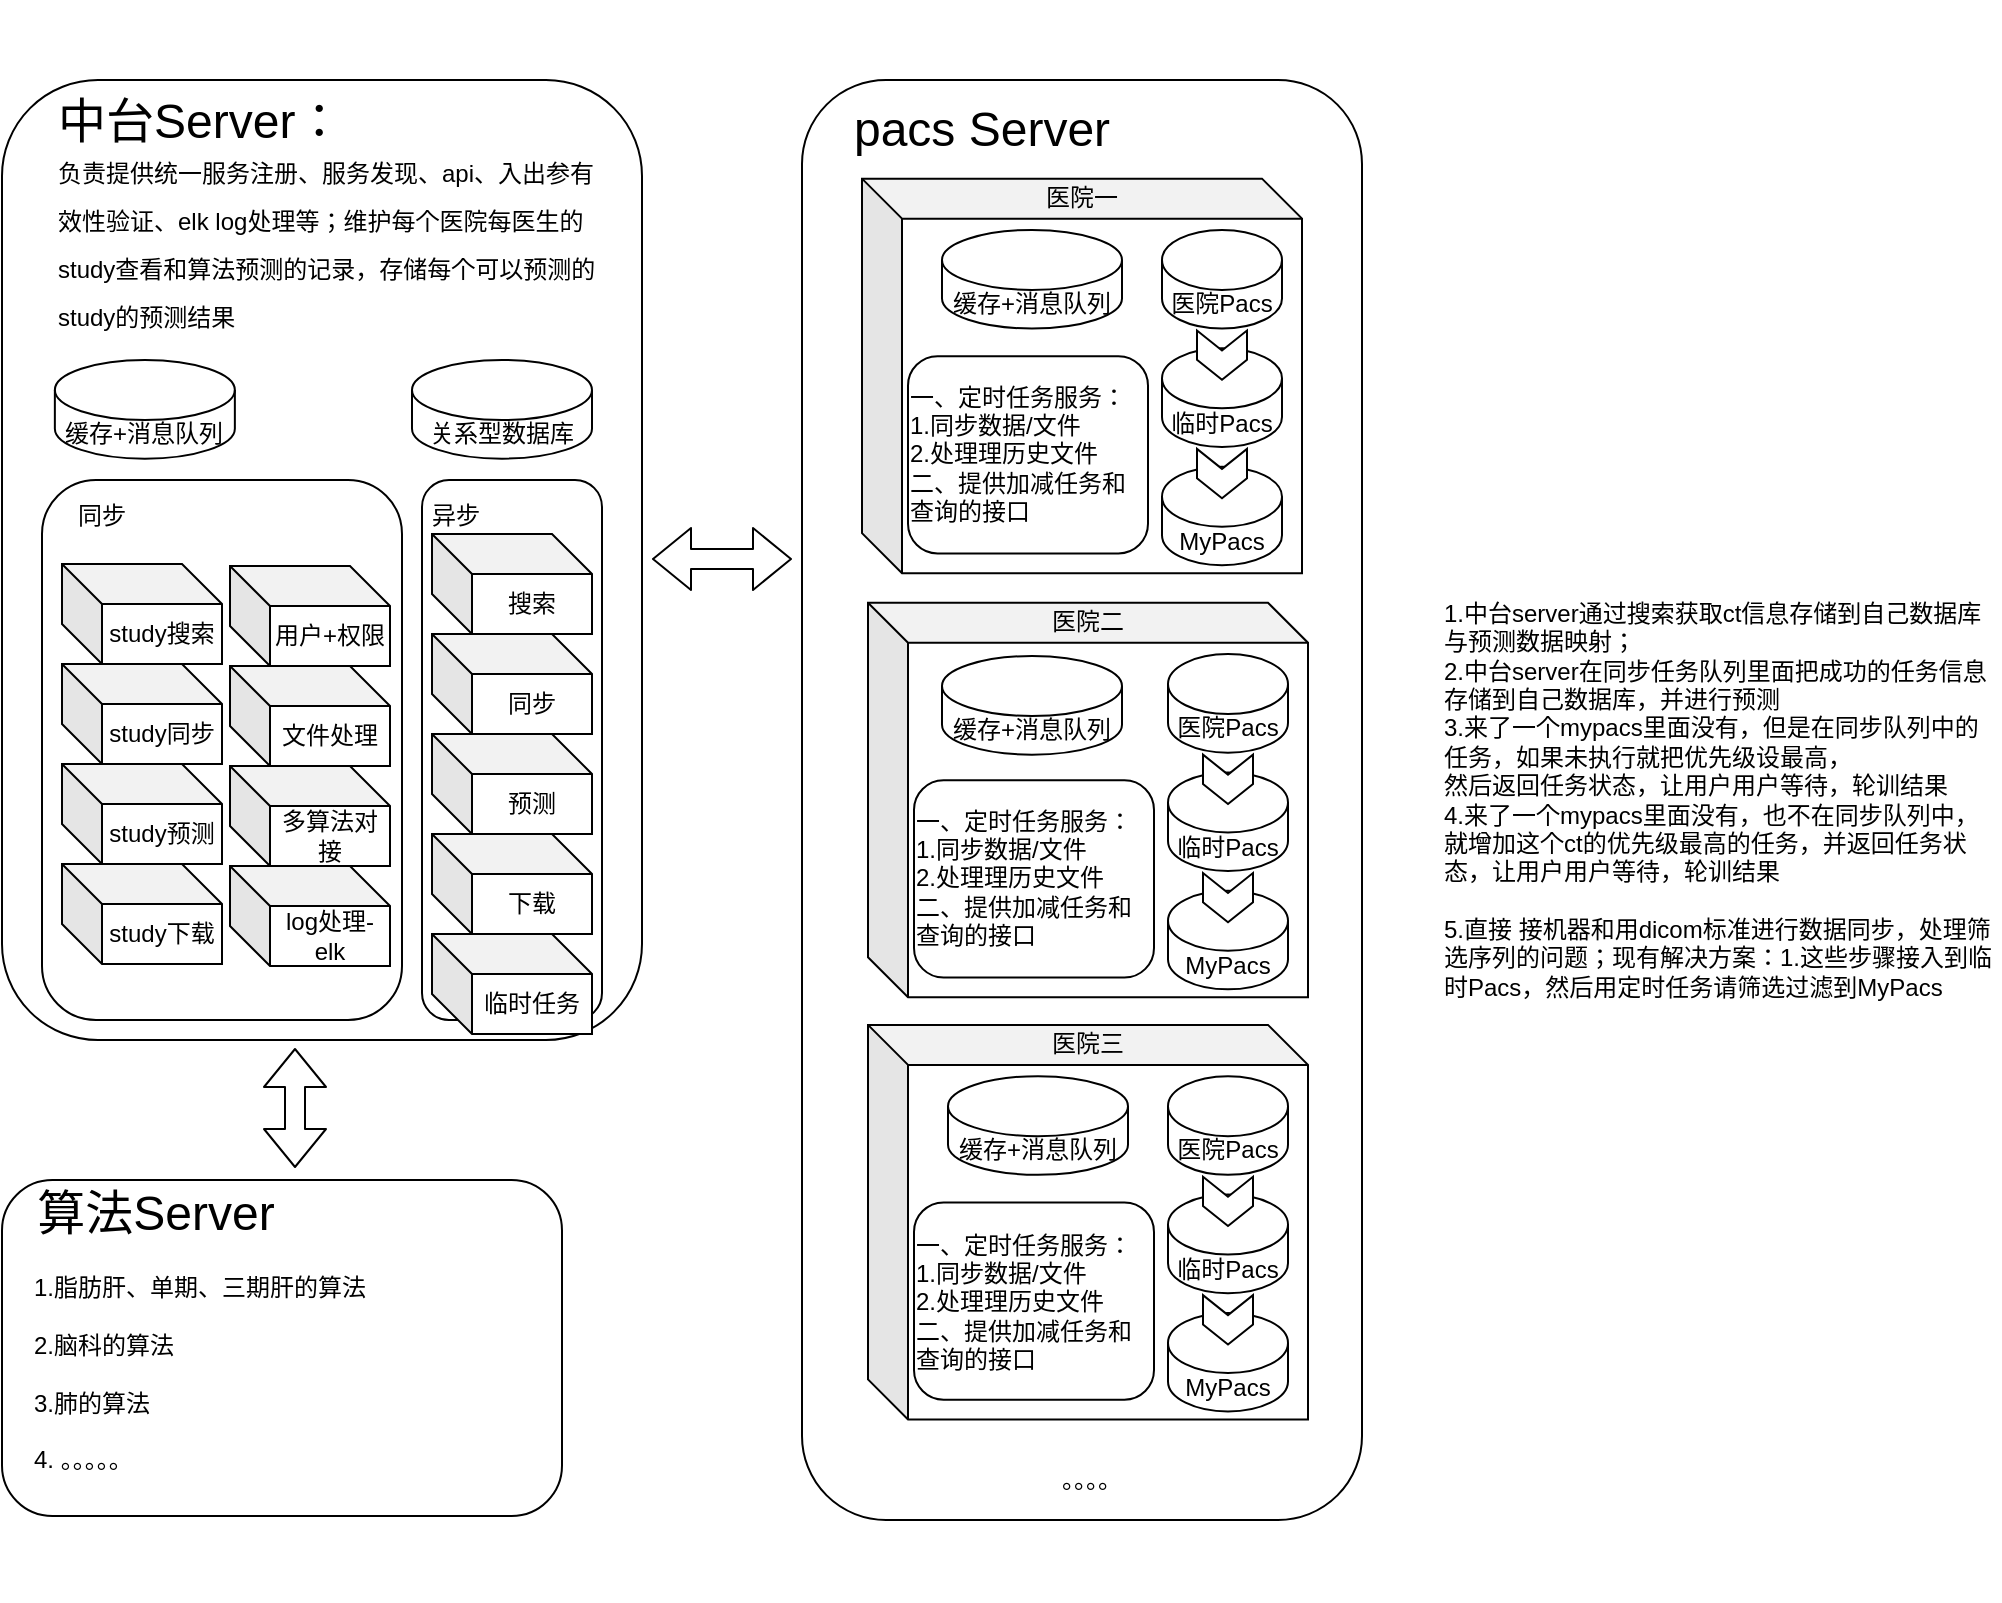 <mxfile version="13.8.3" type="github">
  <diagram id="wFE0QG_FPsp0jaGvCLVb" name="Page-1">
    <mxGraphModel dx="1160" dy="771" grid="1" gridSize="10" guides="1" tooltips="1" connect="1" arrows="1" fold="1" page="1" pageScale="1" pageWidth="1200" pageHeight="1600" math="0" shadow="0">
      <root>
        <mxCell id="0" />
        <mxCell id="1" parent="0" />
        <mxCell id="YJZiSt_TrKRbv5jnBTgL-6" value="" style="group" parent="1" vertex="1" connectable="0">
          <mxGeometry x="80" y="40" width="320" height="480" as="geometry" />
        </mxCell>
        <mxCell id="YJZiSt_TrKRbv5jnBTgL-1" value="" style="rounded=1;whiteSpace=wrap;html=1;" parent="YJZiSt_TrKRbv5jnBTgL-6" vertex="1">
          <mxGeometry width="320" height="480" as="geometry" />
        </mxCell>
        <mxCell id="YJZiSt_TrKRbv5jnBTgL-2" value="&lt;font style=&quot;font-size: 24px ; line-height: 80%&quot;&gt;中台Server：&lt;br&gt;&lt;span style=&quot;font-size: 12px ; text-align: center&quot;&gt;负责提供统一服务注册、服务发现、api、入出参有效性验证、elk log处理等；维护每个医院每医生的study查看和算法预测的记录，存储每个可以预测的study的预测结果&lt;/span&gt;&lt;br&gt;&lt;/font&gt;" style="text;html=1;strokeColor=none;fillColor=none;align=left;verticalAlign=middle;whiteSpace=wrap;rounded=0;" parent="YJZiSt_TrKRbv5jnBTgL-6" vertex="1">
          <mxGeometry x="26.43" y="10" width="273.57" height="120" as="geometry" />
        </mxCell>
        <mxCell id="A5BAo_OKwsAOx7M_7G1G-70" value="" style="group" vertex="1" connectable="0" parent="YJZiSt_TrKRbv5jnBTgL-6">
          <mxGeometry x="20" y="200" width="180" height="270" as="geometry" />
        </mxCell>
        <mxCell id="A5BAo_OKwsAOx7M_7G1G-66" value="" style="rounded=1;whiteSpace=wrap;html=1;" vertex="1" parent="A5BAo_OKwsAOx7M_7G1G-70">
          <mxGeometry width="180" height="270" as="geometry" />
        </mxCell>
        <mxCell id="A5BAo_OKwsAOx7M_7G1G-69" value="同步" style="text;html=1;strokeColor=none;fillColor=none;align=center;verticalAlign=middle;whiteSpace=wrap;rounded=0;" vertex="1" parent="A5BAo_OKwsAOx7M_7G1G-70">
          <mxGeometry x="-0.004" width="60.0" height="36" as="geometry" />
        </mxCell>
        <mxCell id="A5BAo_OKwsAOx7M_7G1G-81" value="用户+权限" style="shape=cube;whiteSpace=wrap;html=1;boundedLbl=1;backgroundOutline=1;darkOpacity=0.05;darkOpacity2=0.1;" vertex="1" parent="A5BAo_OKwsAOx7M_7G1G-70">
          <mxGeometry x="94" y="43" width="80" height="50" as="geometry" />
        </mxCell>
        <mxCell id="A5BAo_OKwsAOx7M_7G1G-82" value="文件处理" style="shape=cube;whiteSpace=wrap;html=1;boundedLbl=1;backgroundOutline=1;darkOpacity=0.05;darkOpacity2=0.1;" vertex="1" parent="A5BAo_OKwsAOx7M_7G1G-70">
          <mxGeometry x="94" y="93" width="80" height="50" as="geometry" />
        </mxCell>
        <mxCell id="A5BAo_OKwsAOx7M_7G1G-83" value="多算法对接" style="shape=cube;whiteSpace=wrap;html=1;boundedLbl=1;backgroundOutline=1;darkOpacity=0.05;darkOpacity2=0.1;" vertex="1" parent="A5BAo_OKwsAOx7M_7G1G-70">
          <mxGeometry x="94" y="143" width="80" height="50" as="geometry" />
        </mxCell>
        <mxCell id="A5BAo_OKwsAOx7M_7G1G-84" value="log处理-elk" style="shape=cube;whiteSpace=wrap;html=1;boundedLbl=1;backgroundOutline=1;darkOpacity=0.05;darkOpacity2=0.1;" vertex="1" parent="A5BAo_OKwsAOx7M_7G1G-70">
          <mxGeometry x="94" y="193" width="80" height="50" as="geometry" />
        </mxCell>
        <mxCell id="A5BAo_OKwsAOx7M_7G1G-86" value="study搜索" style="shape=cube;whiteSpace=wrap;html=1;boundedLbl=1;backgroundOutline=1;darkOpacity=0.05;darkOpacity2=0.1;" vertex="1" parent="A5BAo_OKwsAOx7M_7G1G-70">
          <mxGeometry x="10" y="42" width="80" height="50" as="geometry" />
        </mxCell>
        <mxCell id="A5BAo_OKwsAOx7M_7G1G-87" value="study同步" style="shape=cube;whiteSpace=wrap;html=1;boundedLbl=1;backgroundOutline=1;darkOpacity=0.05;darkOpacity2=0.1;" vertex="1" parent="A5BAo_OKwsAOx7M_7G1G-70">
          <mxGeometry x="10" y="92" width="80" height="50" as="geometry" />
        </mxCell>
        <mxCell id="A5BAo_OKwsAOx7M_7G1G-88" value="study预测" style="shape=cube;whiteSpace=wrap;html=1;boundedLbl=1;backgroundOutline=1;darkOpacity=0.05;darkOpacity2=0.1;" vertex="1" parent="A5BAo_OKwsAOx7M_7G1G-70">
          <mxGeometry x="10" y="142" width="80" height="50" as="geometry" />
        </mxCell>
        <mxCell id="A5BAo_OKwsAOx7M_7G1G-89" value="study下载" style="shape=cube;whiteSpace=wrap;html=1;boundedLbl=1;backgroundOutline=1;darkOpacity=0.05;darkOpacity2=0.1;" vertex="1" parent="A5BAo_OKwsAOx7M_7G1G-70">
          <mxGeometry x="10" y="192" width="80" height="50" as="geometry" />
        </mxCell>
        <mxCell id="A5BAo_OKwsAOx7M_7G1G-71" value="" style="group" vertex="1" connectable="0" parent="YJZiSt_TrKRbv5jnBTgL-6">
          <mxGeometry x="170" y="200" width="130" height="270" as="geometry" />
        </mxCell>
        <mxCell id="A5BAo_OKwsAOx7M_7G1G-67" value="" style="rounded=1;whiteSpace=wrap;html=1;" vertex="1" parent="A5BAo_OKwsAOx7M_7G1G-71">
          <mxGeometry x="40" width="90" height="270" as="geometry" />
        </mxCell>
        <mxCell id="A5BAo_OKwsAOx7M_7G1G-68" value="异步" style="text;html=1;strokeColor=none;fillColor=none;align=center;verticalAlign=middle;whiteSpace=wrap;rounded=0;" vertex="1" parent="A5BAo_OKwsAOx7M_7G1G-71">
          <mxGeometry x="40" width="33.81" height="36" as="geometry" />
        </mxCell>
        <mxCell id="A5BAo_OKwsAOx7M_7G1G-76" value="搜索" style="shape=cube;whiteSpace=wrap;html=1;boundedLbl=1;backgroundOutline=1;darkOpacity=0.05;darkOpacity2=0.1;" vertex="1" parent="A5BAo_OKwsAOx7M_7G1G-71">
          <mxGeometry x="45" y="27" width="80" height="50" as="geometry" />
        </mxCell>
        <mxCell id="A5BAo_OKwsAOx7M_7G1G-77" value="同步" style="shape=cube;whiteSpace=wrap;html=1;boundedLbl=1;backgroundOutline=1;darkOpacity=0.05;darkOpacity2=0.1;" vertex="1" parent="A5BAo_OKwsAOx7M_7G1G-71">
          <mxGeometry x="45" y="77" width="80" height="50" as="geometry" />
        </mxCell>
        <mxCell id="A5BAo_OKwsAOx7M_7G1G-78" value="预测" style="shape=cube;whiteSpace=wrap;html=1;boundedLbl=1;backgroundOutline=1;darkOpacity=0.05;darkOpacity2=0.1;" vertex="1" parent="A5BAo_OKwsAOx7M_7G1G-71">
          <mxGeometry x="45" y="127" width="80" height="50" as="geometry" />
        </mxCell>
        <mxCell id="A5BAo_OKwsAOx7M_7G1G-79" value="下载" style="shape=cube;whiteSpace=wrap;html=1;boundedLbl=1;backgroundOutline=1;darkOpacity=0.05;darkOpacity2=0.1;" vertex="1" parent="A5BAo_OKwsAOx7M_7G1G-71">
          <mxGeometry x="45" y="177" width="80" height="50" as="geometry" />
        </mxCell>
        <mxCell id="A5BAo_OKwsAOx7M_7G1G-80" value="临时任务" style="shape=cube;whiteSpace=wrap;html=1;boundedLbl=1;backgroundOutline=1;darkOpacity=0.05;darkOpacity2=0.1;" vertex="1" parent="A5BAo_OKwsAOx7M_7G1G-71">
          <mxGeometry x="45" y="227" width="80" height="50" as="geometry" />
        </mxCell>
        <mxCell id="A5BAo_OKwsAOx7M_7G1G-73" value="缓存+消息队列" style="shape=cylinder3;whiteSpace=wrap;html=1;boundedLbl=1;backgroundOutline=1;size=15;" vertex="1" parent="YJZiSt_TrKRbv5jnBTgL-6">
          <mxGeometry x="26.43" y="139.999" width="90" height="49.315" as="geometry" />
        </mxCell>
        <mxCell id="A5BAo_OKwsAOx7M_7G1G-74" value="关系型数据库" style="shape=cylinder3;whiteSpace=wrap;html=1;boundedLbl=1;backgroundOutline=1;size=15;" vertex="1" parent="YJZiSt_TrKRbv5jnBTgL-6">
          <mxGeometry x="205" y="139.999" width="90" height="49.315" as="geometry" />
        </mxCell>
        <mxCell id="YJZiSt_TrKRbv5jnBTgL-7" value="" style="group" parent="1" vertex="1" connectable="0">
          <mxGeometry x="80" y="590" width="294" height="210" as="geometry" />
        </mxCell>
        <mxCell id="YJZiSt_TrKRbv5jnBTgL-3" value="" style="rounded=1;whiteSpace=wrap;html=1;" parent="YJZiSt_TrKRbv5jnBTgL-7" vertex="1">
          <mxGeometry width="280" height="168" as="geometry" />
        </mxCell>
        <mxCell id="YJZiSt_TrKRbv5jnBTgL-4" value="&lt;font style=&quot;font-size: 24px&quot;&gt;算法&lt;/font&gt;&lt;span style=&quot;font-size: 24px ; text-align: left&quot;&gt;Server&lt;/span&gt;" style="text;html=1;strokeColor=none;fillColor=none;align=center;verticalAlign=middle;whiteSpace=wrap;rounded=0;" parent="YJZiSt_TrKRbv5jnBTgL-7" vertex="1">
          <mxGeometry x="14" y="8.4" width="126" height="16.8" as="geometry" />
        </mxCell>
        <mxCell id="YJZiSt_TrKRbv5jnBTgL-80" value="1.脂肪肝、单期、三期肝的算法&lt;br&gt;&lt;br&gt;2.脑科的算法&lt;br&gt;&lt;br&gt;3.肺的算法&lt;br&gt;&lt;br&gt;4. 。。。。。" style="text;html=1;strokeColor=none;fillColor=none;align=left;verticalAlign=middle;whiteSpace=wrap;rounded=0;" parent="YJZiSt_TrKRbv5jnBTgL-7" vertex="1">
          <mxGeometry x="14" y="33.6" width="256" height="126" as="geometry" />
        </mxCell>
        <mxCell id="YJZiSt_TrKRbv5jnBTgL-26" value="" style="group" parent="1" vertex="1" connectable="0">
          <mxGeometry x="480" y="40" width="283" height="720" as="geometry" />
        </mxCell>
        <mxCell id="YJZiSt_TrKRbv5jnBTgL-22" value="" style="rounded=1;whiteSpace=wrap;html=1;" parent="YJZiSt_TrKRbv5jnBTgL-26" vertex="1">
          <mxGeometry width="280" height="720" as="geometry" />
        </mxCell>
        <mxCell id="YJZiSt_TrKRbv5jnBTgL-25" value="&lt;span style=&quot;font-size: 24px&quot;&gt;pacs&amp;nbsp;&lt;/span&gt;&lt;span style=&quot;font-size: 24px ; text-align: left&quot;&gt;Server&lt;/span&gt;" style="text;html=1;strokeColor=none;fillColor=none;align=center;verticalAlign=middle;whiteSpace=wrap;rounded=0;" parent="YJZiSt_TrKRbv5jnBTgL-26" vertex="1">
          <mxGeometry x="20" y="9.86" width="140" height="29.59" as="geometry" />
        </mxCell>
        <mxCell id="YJZiSt_TrKRbv5jnBTgL-27" value="" style="group" parent="YJZiSt_TrKRbv5jnBTgL-26" vertex="1" connectable="0">
          <mxGeometry x="-60" y="-39.452" width="340" height="256.438" as="geometry" />
        </mxCell>
        <mxCell id="YJZiSt_TrKRbv5jnBTgL-66" value="" style="group" parent="YJZiSt_TrKRbv5jnBTgL-27" vertex="1" connectable="0">
          <mxGeometry x="90" y="88.767" width="220" height="197.26" as="geometry" />
        </mxCell>
        <mxCell id="YJZiSt_TrKRbv5jnBTgL-16" value="" style="shape=cube;whiteSpace=wrap;html=1;boundedLbl=1;backgroundOutline=1;darkOpacity=0.05;darkOpacity2=0.1;" parent="YJZiSt_TrKRbv5jnBTgL-66" vertex="1">
          <mxGeometry width="220" height="197.26" as="geometry" />
        </mxCell>
        <mxCell id="YJZiSt_TrKRbv5jnBTgL-28" value="医院Pacs" style="shape=cylinder3;whiteSpace=wrap;html=1;boundedLbl=1;backgroundOutline=1;size=15;" parent="YJZiSt_TrKRbv5jnBTgL-66" vertex="1">
          <mxGeometry x="150" y="25.644" width="60" height="49.315" as="geometry" />
        </mxCell>
        <mxCell id="YJZiSt_TrKRbv5jnBTgL-30" value="MyPacs" style="shape=cylinder3;whiteSpace=wrap;html=1;boundedLbl=1;backgroundOutline=1;size=15;" parent="YJZiSt_TrKRbv5jnBTgL-66" vertex="1">
          <mxGeometry x="150" y="144" width="60" height="49.315" as="geometry" />
        </mxCell>
        <mxCell id="YJZiSt_TrKRbv5jnBTgL-31" value="&lt;div style=&quot;text-align: left&quot;&gt;&lt;span&gt;一、定时任务服务：&lt;/span&gt;&lt;/div&gt;&lt;div style=&quot;text-align: left&quot;&gt;&lt;span&gt;1.同步数据/文件&lt;/span&gt;&lt;/div&gt;&lt;div style=&quot;text-align: left&quot;&gt;&lt;span&gt;2.处理理历史文件&lt;/span&gt;&lt;/div&gt;&lt;div style=&quot;text-align: left&quot;&gt;&lt;span&gt;二、提供加减任务和查询的接口&lt;/span&gt;&lt;/div&gt;" style="rounded=1;whiteSpace=wrap;html=1;" parent="YJZiSt_TrKRbv5jnBTgL-66" vertex="1">
          <mxGeometry x="23" y="88.767" width="120" height="98.63" as="geometry" />
        </mxCell>
        <mxCell id="YJZiSt_TrKRbv5jnBTgL-32" value="临时Pacs" style="shape=cylinder3;whiteSpace=wrap;html=1;boundedLbl=1;backgroundOutline=1;size=15;" parent="YJZiSt_TrKRbv5jnBTgL-66" vertex="1">
          <mxGeometry x="150" y="84.822" width="60" height="49.315" as="geometry" />
        </mxCell>
        <mxCell id="YJZiSt_TrKRbv5jnBTgL-37" value="" style="html=1;shadow=0;dashed=0;align=center;verticalAlign=middle;shape=mxgraph.arrows2.arrow;dy=0;dx=10;notch=10;direction=south;" parent="YJZiSt_TrKRbv5jnBTgL-66" vertex="1">
          <mxGeometry x="167.5" y="75.945" width="25" height="24.658" as="geometry" />
        </mxCell>
        <mxCell id="YJZiSt_TrKRbv5jnBTgL-44" value="" style="html=1;shadow=0;dashed=0;align=center;verticalAlign=middle;shape=mxgraph.arrows2.arrow;dy=0;dx=10;notch=10;direction=south;" parent="YJZiSt_TrKRbv5jnBTgL-66" vertex="1">
          <mxGeometry x="167.5" y="135.123" width="25" height="24.658" as="geometry" />
        </mxCell>
        <mxCell id="YJZiSt_TrKRbv5jnBTgL-67" value="医院一" style="text;html=1;strokeColor=none;fillColor=none;align=center;verticalAlign=middle;whiteSpace=wrap;rounded=0;" parent="YJZiSt_TrKRbv5jnBTgL-66" vertex="1">
          <mxGeometry x="90" width="40" height="19.726" as="geometry" />
        </mxCell>
        <mxCell id="A5BAo_OKwsAOx7M_7G1G-1" value="缓存+消息队列" style="shape=cylinder3;whiteSpace=wrap;html=1;boundedLbl=1;backgroundOutline=1;size=15;" vertex="1" parent="YJZiSt_TrKRbv5jnBTgL-66">
          <mxGeometry x="40" y="25.644" width="90" height="49.315" as="geometry" />
        </mxCell>
        <mxCell id="YJZiSt_TrKRbv5jnBTgL-70" value="" style="group" parent="YJZiSt_TrKRbv5jnBTgL-26" vertex="1" connectable="0">
          <mxGeometry x="33" y="261.37" width="220" height="197.26" as="geometry" />
        </mxCell>
        <mxCell id="YJZiSt_TrKRbv5jnBTgL-71" value="" style="shape=cube;whiteSpace=wrap;html=1;boundedLbl=1;backgroundOutline=1;darkOpacity=0.05;darkOpacity2=0.1;" parent="YJZiSt_TrKRbv5jnBTgL-70" vertex="1">
          <mxGeometry width="220" height="197.26" as="geometry" />
        </mxCell>
        <mxCell id="YJZiSt_TrKRbv5jnBTgL-72" value="医院Pacs" style="shape=cylinder3;whiteSpace=wrap;html=1;boundedLbl=1;backgroundOutline=1;size=15;" parent="YJZiSt_TrKRbv5jnBTgL-70" vertex="1">
          <mxGeometry x="150" y="25.644" width="60" height="49.315" as="geometry" />
        </mxCell>
        <mxCell id="YJZiSt_TrKRbv5jnBTgL-73" value="MyPacs" style="shape=cylinder3;whiteSpace=wrap;html=1;boundedLbl=1;backgroundOutline=1;size=15;" parent="YJZiSt_TrKRbv5jnBTgL-70" vertex="1">
          <mxGeometry x="150" y="144" width="60" height="49.315" as="geometry" />
        </mxCell>
        <mxCell id="YJZiSt_TrKRbv5jnBTgL-74" value="&lt;div style=&quot;text-align: left&quot;&gt;&lt;div&gt;一、定时任务服务：&lt;/div&gt;&lt;div&gt;1.同步数据/文件&lt;/div&gt;&lt;div&gt;2.处理理历史文件&lt;/div&gt;&lt;div&gt;二、提供加减任务和查询的接口&lt;/div&gt;&lt;/div&gt;" style="rounded=1;whiteSpace=wrap;html=1;" parent="YJZiSt_TrKRbv5jnBTgL-70" vertex="1">
          <mxGeometry x="23" y="88.767" width="120" height="98.63" as="geometry" />
        </mxCell>
        <mxCell id="YJZiSt_TrKRbv5jnBTgL-75" value="临时Pacs" style="shape=cylinder3;whiteSpace=wrap;html=1;boundedLbl=1;backgroundOutline=1;size=15;" parent="YJZiSt_TrKRbv5jnBTgL-70" vertex="1">
          <mxGeometry x="150" y="84.822" width="60" height="49.315" as="geometry" />
        </mxCell>
        <mxCell id="YJZiSt_TrKRbv5jnBTgL-77" value="" style="html=1;shadow=0;dashed=0;align=center;verticalAlign=middle;shape=mxgraph.arrows2.arrow;dy=0;dx=10;notch=10;direction=south;" parent="YJZiSt_TrKRbv5jnBTgL-70" vertex="1">
          <mxGeometry x="167.5" y="75.945" width="25" height="24.658" as="geometry" />
        </mxCell>
        <mxCell id="YJZiSt_TrKRbv5jnBTgL-78" value="" style="html=1;shadow=0;dashed=0;align=center;verticalAlign=middle;shape=mxgraph.arrows2.arrow;dy=0;dx=10;notch=10;direction=south;" parent="YJZiSt_TrKRbv5jnBTgL-70" vertex="1">
          <mxGeometry x="167.5" y="135.123" width="25" height="24.658" as="geometry" />
        </mxCell>
        <mxCell id="YJZiSt_TrKRbv5jnBTgL-79" value="医院二" style="text;html=1;strokeColor=none;fillColor=none;align=center;verticalAlign=middle;whiteSpace=wrap;rounded=0;" parent="YJZiSt_TrKRbv5jnBTgL-70" vertex="1">
          <mxGeometry x="90" width="40" height="19.726" as="geometry" />
        </mxCell>
        <mxCell id="A5BAo_OKwsAOx7M_7G1G-63" value="缓存+消息队列" style="shape=cylinder3;whiteSpace=wrap;html=1;boundedLbl=1;backgroundOutline=1;size=15;" vertex="1" parent="YJZiSt_TrKRbv5jnBTgL-70">
          <mxGeometry x="37" y="26.63" width="90" height="49.315" as="geometry" />
        </mxCell>
        <mxCell id="A5BAo_OKwsAOx7M_7G1G-6" value="" style="group" vertex="1" connectable="0" parent="YJZiSt_TrKRbv5jnBTgL-26">
          <mxGeometry x="-57" y="383.671" width="340" height="256.438" as="geometry" />
        </mxCell>
        <mxCell id="A5BAo_OKwsAOx7M_7G1G-7" value="" style="group" vertex="1" connectable="0" parent="A5BAo_OKwsAOx7M_7G1G-6">
          <mxGeometry x="90" y="88.767" width="220" height="197.26" as="geometry" />
        </mxCell>
        <mxCell id="A5BAo_OKwsAOx7M_7G1G-8" value="" style="shape=cube;whiteSpace=wrap;html=1;boundedLbl=1;backgroundOutline=1;darkOpacity=0.05;darkOpacity2=0.1;" vertex="1" parent="A5BAo_OKwsAOx7M_7G1G-7">
          <mxGeometry width="220" height="197.26" as="geometry" />
        </mxCell>
        <mxCell id="A5BAo_OKwsAOx7M_7G1G-9" value="医院Pacs" style="shape=cylinder3;whiteSpace=wrap;html=1;boundedLbl=1;backgroundOutline=1;size=15;" vertex="1" parent="A5BAo_OKwsAOx7M_7G1G-7">
          <mxGeometry x="150" y="25.644" width="60" height="49.315" as="geometry" />
        </mxCell>
        <mxCell id="A5BAo_OKwsAOx7M_7G1G-10" value="MyPacs" style="shape=cylinder3;whiteSpace=wrap;html=1;boundedLbl=1;backgroundOutline=1;size=15;" vertex="1" parent="A5BAo_OKwsAOx7M_7G1G-7">
          <mxGeometry x="150" y="144" width="60" height="49.315" as="geometry" />
        </mxCell>
        <mxCell id="A5BAo_OKwsAOx7M_7G1G-11" value="&lt;div style=&quot;text-align: left&quot;&gt;&lt;span&gt;一、定时任务服务：&lt;/span&gt;&lt;/div&gt;&lt;div style=&quot;text-align: left&quot;&gt;&lt;span&gt;1.同步数据/文件&lt;/span&gt;&lt;/div&gt;&lt;div style=&quot;text-align: left&quot;&gt;&lt;span&gt;2.处理理历史文件&lt;/span&gt;&lt;/div&gt;&lt;div style=&quot;text-align: left&quot;&gt;&lt;span&gt;二、提供加减任务和查询的接口&lt;/span&gt;&lt;/div&gt;" style="rounded=1;whiteSpace=wrap;html=1;" vertex="1" parent="A5BAo_OKwsAOx7M_7G1G-7">
          <mxGeometry x="23" y="88.767" width="120" height="98.63" as="geometry" />
        </mxCell>
        <mxCell id="A5BAo_OKwsAOx7M_7G1G-12" value="临时Pacs" style="shape=cylinder3;whiteSpace=wrap;html=1;boundedLbl=1;backgroundOutline=1;size=15;" vertex="1" parent="A5BAo_OKwsAOx7M_7G1G-7">
          <mxGeometry x="150" y="84.822" width="60" height="49.315" as="geometry" />
        </mxCell>
        <mxCell id="A5BAo_OKwsAOx7M_7G1G-13" value="" style="html=1;shadow=0;dashed=0;align=center;verticalAlign=middle;shape=mxgraph.arrows2.arrow;dy=0;dx=10;notch=10;direction=south;" vertex="1" parent="A5BAo_OKwsAOx7M_7G1G-7">
          <mxGeometry x="167.5" y="75.945" width="25" height="24.658" as="geometry" />
        </mxCell>
        <mxCell id="A5BAo_OKwsAOx7M_7G1G-14" value="" style="html=1;shadow=0;dashed=0;align=center;verticalAlign=middle;shape=mxgraph.arrows2.arrow;dy=0;dx=10;notch=10;direction=south;" vertex="1" parent="A5BAo_OKwsAOx7M_7G1G-7">
          <mxGeometry x="167.5" y="135.123" width="25" height="24.658" as="geometry" />
        </mxCell>
        <mxCell id="A5BAo_OKwsAOx7M_7G1G-15" value="医院三" style="text;html=1;strokeColor=none;fillColor=none;align=center;verticalAlign=middle;whiteSpace=wrap;rounded=0;" vertex="1" parent="A5BAo_OKwsAOx7M_7G1G-7">
          <mxGeometry x="90" width="40" height="19.726" as="geometry" />
        </mxCell>
        <mxCell id="A5BAo_OKwsAOx7M_7G1G-16" value="缓存+消息队列" style="shape=cylinder3;whiteSpace=wrap;html=1;boundedLbl=1;backgroundOutline=1;size=15;" vertex="1" parent="A5BAo_OKwsAOx7M_7G1G-7">
          <mxGeometry x="40" y="25.644" width="90" height="49.315" as="geometry" />
        </mxCell>
        <mxCell id="A5BAo_OKwsAOx7M_7G1G-64" value="。。。。" style="text;html=1;strokeColor=none;fillColor=none;align=center;verticalAlign=middle;whiteSpace=wrap;rounded=0;" vertex="1" parent="YJZiSt_TrKRbv5jnBTgL-26">
          <mxGeometry x="90" y="690.411" width="110" height="19.726" as="geometry" />
        </mxCell>
        <mxCell id="YJZiSt_TrKRbv5jnBTgL-62" value="1.中台server通过搜索获取ct信息存储到自己数据库与预测数据映射；&lt;br&gt;2.中台server在同步任务队列里面把成功的任务信息存储到自己数据库，并进行预测&lt;br&gt;3.来了一个mypacs里面没有，但是在同步队列中的任务，如果未执行就把优先级设最高，&lt;br&gt;然后返回任务状态，让用户用户等待，轮训结果&lt;br&gt;4.来了一个mypacs里面没有，也不在同步队列中，就增加这个ct的优先级最高的任务，并返回任务状态，让用户用户等待，轮训结果&lt;br&gt;&lt;br&gt;5.直接 接机器和用dicom标准进行数据同步，处理筛选序列的问题；现有解决方案：1.这些步骤接入到临时Pacs，然后用定时任务请筛选过滤到MyPacs" style="text;html=1;strokeColor=none;fillColor=none;align=left;verticalAlign=middle;whiteSpace=wrap;rounded=0;" parent="1" vertex="1">
          <mxGeometry x="799" y="40" width="280" height="720" as="geometry" />
        </mxCell>
        <mxCell id="A5BAo_OKwsAOx7M_7G1G-94" value="" style="shape=flexArrow;endArrow=classic;startArrow=classic;html=1;" edge="1" parent="1">
          <mxGeometry width="50" height="50" relative="1" as="geometry">
            <mxPoint x="226.5" y="584" as="sourcePoint" />
            <mxPoint x="226.5" y="524" as="targetPoint" />
          </mxGeometry>
        </mxCell>
        <mxCell id="A5BAo_OKwsAOx7M_7G1G-95" value="" style="shape=flexArrow;endArrow=classic;startArrow=classic;html=1;" edge="1" parent="1">
          <mxGeometry width="50" height="50" relative="1" as="geometry">
            <mxPoint x="405" y="279.5" as="sourcePoint" />
            <mxPoint x="475" y="279.5" as="targetPoint" />
          </mxGeometry>
        </mxCell>
      </root>
    </mxGraphModel>
  </diagram>
</mxfile>
